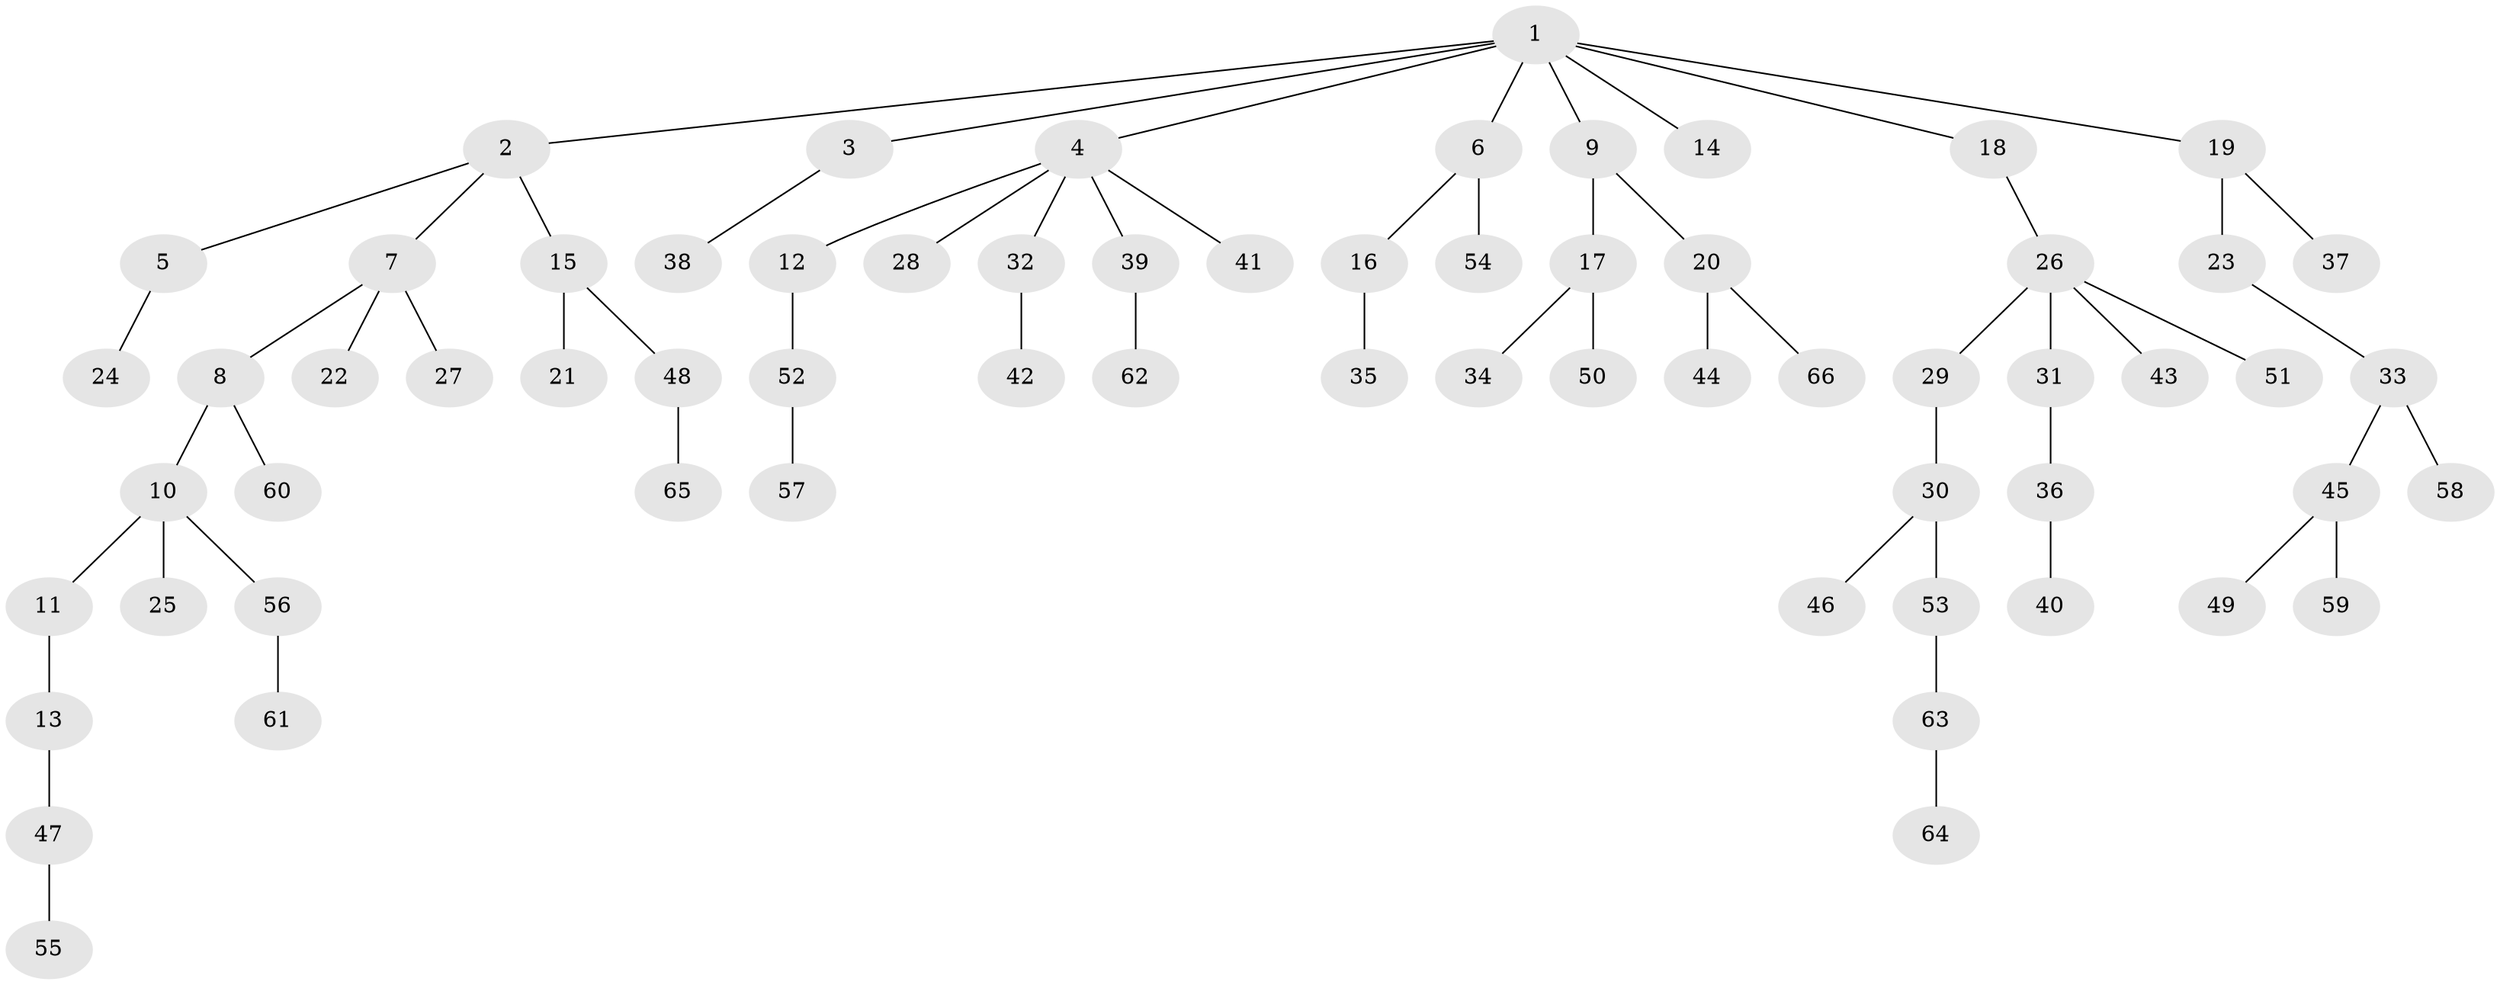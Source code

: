 // Generated by graph-tools (version 1.1) at 2025/11/02/27/25 16:11:27]
// undirected, 66 vertices, 65 edges
graph export_dot {
graph [start="1"]
  node [color=gray90,style=filled];
  1;
  2;
  3;
  4;
  5;
  6;
  7;
  8;
  9;
  10;
  11;
  12;
  13;
  14;
  15;
  16;
  17;
  18;
  19;
  20;
  21;
  22;
  23;
  24;
  25;
  26;
  27;
  28;
  29;
  30;
  31;
  32;
  33;
  34;
  35;
  36;
  37;
  38;
  39;
  40;
  41;
  42;
  43;
  44;
  45;
  46;
  47;
  48;
  49;
  50;
  51;
  52;
  53;
  54;
  55;
  56;
  57;
  58;
  59;
  60;
  61;
  62;
  63;
  64;
  65;
  66;
  1 -- 2;
  1 -- 3;
  1 -- 4;
  1 -- 6;
  1 -- 9;
  1 -- 14;
  1 -- 18;
  1 -- 19;
  2 -- 5;
  2 -- 7;
  2 -- 15;
  3 -- 38;
  4 -- 12;
  4 -- 28;
  4 -- 32;
  4 -- 39;
  4 -- 41;
  5 -- 24;
  6 -- 16;
  6 -- 54;
  7 -- 8;
  7 -- 22;
  7 -- 27;
  8 -- 10;
  8 -- 60;
  9 -- 17;
  9 -- 20;
  10 -- 11;
  10 -- 25;
  10 -- 56;
  11 -- 13;
  12 -- 52;
  13 -- 47;
  15 -- 21;
  15 -- 48;
  16 -- 35;
  17 -- 34;
  17 -- 50;
  18 -- 26;
  19 -- 23;
  19 -- 37;
  20 -- 44;
  20 -- 66;
  23 -- 33;
  26 -- 29;
  26 -- 31;
  26 -- 43;
  26 -- 51;
  29 -- 30;
  30 -- 46;
  30 -- 53;
  31 -- 36;
  32 -- 42;
  33 -- 45;
  33 -- 58;
  36 -- 40;
  39 -- 62;
  45 -- 49;
  45 -- 59;
  47 -- 55;
  48 -- 65;
  52 -- 57;
  53 -- 63;
  56 -- 61;
  63 -- 64;
}
